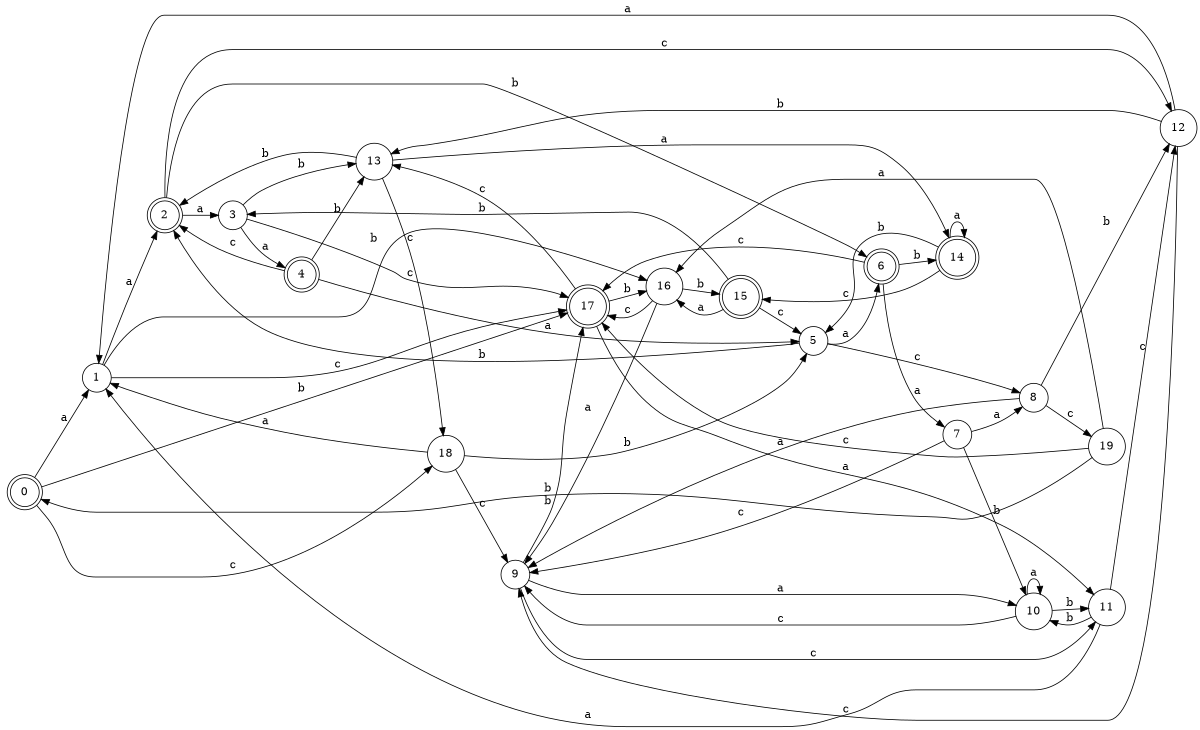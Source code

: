 digraph n16_3 {
__start0 [label="" shape="none"];

rankdir=LR;
size="8,5";

s0 [style="rounded,filled", color="black", fillcolor="white" shape="doublecircle", label="0"];
s1 [style="filled", color="black", fillcolor="white" shape="circle", label="1"];
s2 [style="rounded,filled", color="black", fillcolor="white" shape="doublecircle", label="2"];
s3 [style="filled", color="black", fillcolor="white" shape="circle", label="3"];
s4 [style="rounded,filled", color="black", fillcolor="white" shape="doublecircle", label="4"];
s5 [style="filled", color="black", fillcolor="white" shape="circle", label="5"];
s6 [style="rounded,filled", color="black", fillcolor="white" shape="doublecircle", label="6"];
s7 [style="filled", color="black", fillcolor="white" shape="circle", label="7"];
s8 [style="filled", color="black", fillcolor="white" shape="circle", label="8"];
s9 [style="filled", color="black", fillcolor="white" shape="circle", label="9"];
s10 [style="filled", color="black", fillcolor="white" shape="circle", label="10"];
s11 [style="filled", color="black", fillcolor="white" shape="circle", label="11"];
s12 [style="filled", color="black", fillcolor="white" shape="circle", label="12"];
s13 [style="filled", color="black", fillcolor="white" shape="circle", label="13"];
s14 [style="rounded,filled", color="black", fillcolor="white" shape="doublecircle", label="14"];
s15 [style="rounded,filled", color="black", fillcolor="white" shape="doublecircle", label="15"];
s16 [style="filled", color="black", fillcolor="white" shape="circle", label="16"];
s17 [style="rounded,filled", color="black", fillcolor="white" shape="doublecircle", label="17"];
s18 [style="filled", color="black", fillcolor="white" shape="circle", label="18"];
s19 [style="filled", color="black", fillcolor="white" shape="circle", label="19"];
s0 -> s1 [label="a"];
s0 -> s17 [label="b"];
s0 -> s18 [label="c"];
s1 -> s2 [label="a"];
s1 -> s16 [label="b"];
s1 -> s17 [label="c"];
s2 -> s3 [label="a"];
s2 -> s6 [label="b"];
s2 -> s12 [label="c"];
s3 -> s4 [label="a"];
s3 -> s13 [label="b"];
s3 -> s17 [label="c"];
s4 -> s5 [label="a"];
s4 -> s13 [label="b"];
s4 -> s2 [label="c"];
s5 -> s6 [label="a"];
s5 -> s2 [label="b"];
s5 -> s8 [label="c"];
s6 -> s7 [label="a"];
s6 -> s14 [label="b"];
s6 -> s17 [label="c"];
s7 -> s8 [label="a"];
s7 -> s10 [label="b"];
s7 -> s9 [label="c"];
s8 -> s9 [label="a"];
s8 -> s12 [label="b"];
s8 -> s19 [label="c"];
s9 -> s10 [label="a"];
s9 -> s17 [label="b"];
s9 -> s11 [label="c"];
s10 -> s10 [label="a"];
s10 -> s11 [label="b"];
s10 -> s9 [label="c"];
s11 -> s1 [label="a"];
s11 -> s10 [label="b"];
s11 -> s12 [label="c"];
s12 -> s1 [label="a"];
s12 -> s13 [label="b"];
s12 -> s9 [label="c"];
s13 -> s14 [label="a"];
s13 -> s2 [label="b"];
s13 -> s18 [label="c"];
s14 -> s14 [label="a"];
s14 -> s5 [label="b"];
s14 -> s15 [label="c"];
s15 -> s16 [label="a"];
s15 -> s3 [label="b"];
s15 -> s5 [label="c"];
s16 -> s9 [label="a"];
s16 -> s15 [label="b"];
s16 -> s17 [label="c"];
s17 -> s11 [label="a"];
s17 -> s16 [label="b"];
s17 -> s13 [label="c"];
s18 -> s1 [label="a"];
s18 -> s5 [label="b"];
s18 -> s9 [label="c"];
s19 -> s16 [label="a"];
s19 -> s0 [label="b"];
s19 -> s17 [label="c"];

}